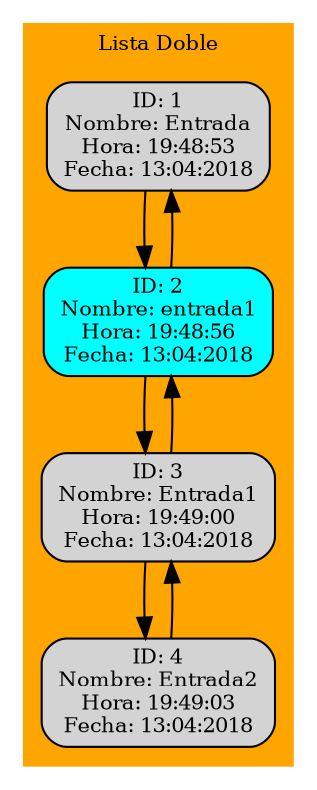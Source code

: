 digraph g {
 node [
fontsize = "10"
shape = "Mrecord"
style ="filled, bold"
];

 subgraph cluster_1 {
node [style=filled];
"nodoD1"
[ label=" ID: 1&#92;nNombre: Entrada&#92;nHora: 19:48:53&#92;nFecha: 13:04:2018"];
"nodoD2"
[ label=" ID: 2&#92;nNombre: entrada1&#92;nHora: 19:48:56&#92;nFecha: 13:04:2018",fillcolor=cyan ];
"nodoD3"
[ label=" ID: 3&#92;nNombre: Entrada1&#92;nHora: 19:49:00&#92;nFecha: 13:04:2018"];
"nodoD4"
[ label=" ID: 4&#92;nNombre: Entrada2&#92;nHora: 19:49:03&#92;nFecha: 13:04:2018"];
"nodoD1"-> "nodoD2";
"nodoD2"-> "nodoD1";
"nodoD2"-> "nodoD3";
"nodoD3"-> "nodoD2";
"nodoD3"-> "nodoD4";
"nodoD4"-> "nodoD3";
fontsize = "10"
shape = "Mrecord"
color="orange"
style ="filled, bold"
label ="Lista Doble"
}
}